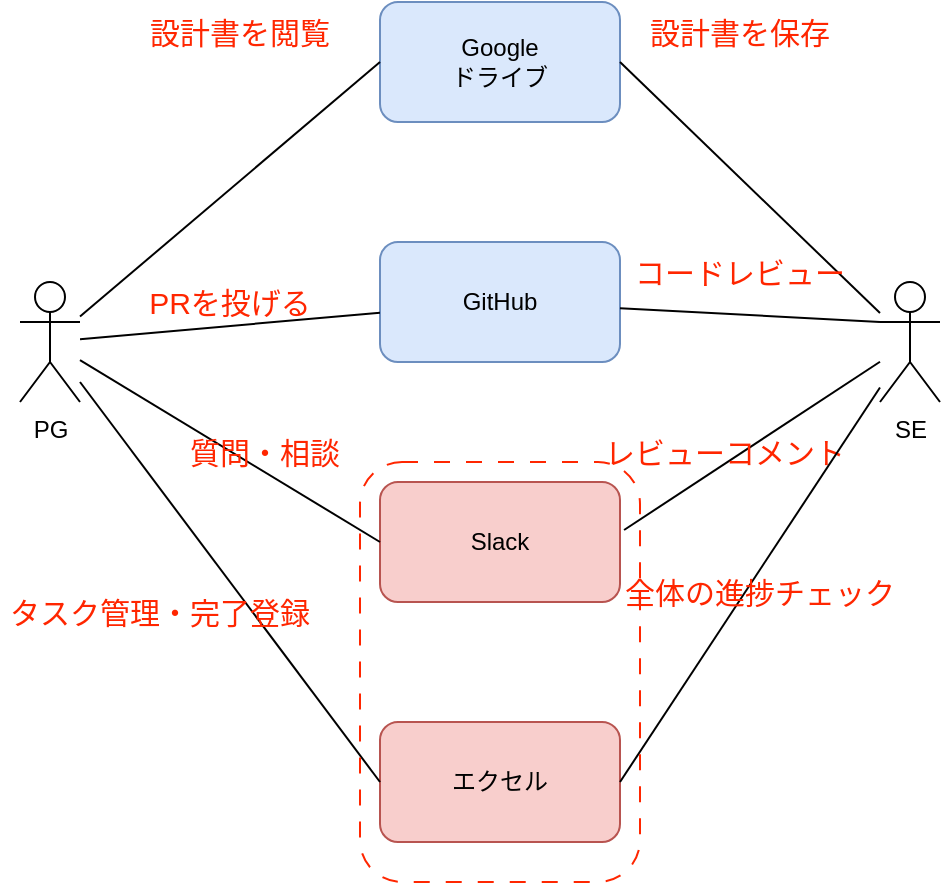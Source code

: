 <mxfile version="22.1.3" type="github">
  <diagram name="ページ1" id="JAHu5KNN9oW4rOjXCWvK">
    <mxGraphModel dx="584" dy="802" grid="1" gridSize="10" guides="1" tooltips="1" connect="1" arrows="1" fold="1" page="1" pageScale="1" pageWidth="827" pageHeight="1169" math="0" shadow="0">
      <root>
        <mxCell id="0" />
        <mxCell id="1" parent="0" />
        <mxCell id="FfyrciRABTonSbXyu3Ht-1" value="PG" style="shape=umlActor;verticalLabelPosition=bottom;verticalAlign=top;html=1;outlineConnect=0;" vertex="1" parent="1">
          <mxGeometry x="130" y="180" width="30" height="60" as="geometry" />
        </mxCell>
        <mxCell id="FfyrciRABTonSbXyu3Ht-4" value="SE" style="shape=umlActor;verticalLabelPosition=bottom;verticalAlign=top;html=1;outlineConnect=0;" vertex="1" parent="1">
          <mxGeometry x="560" y="180" width="30" height="60" as="geometry" />
        </mxCell>
        <mxCell id="FfyrciRABTonSbXyu3Ht-5" value="Google&lt;br&gt;ドライブ" style="rounded=1;whiteSpace=wrap;html=1;fillColor=#dae8fc;strokeColor=#6c8ebf;" vertex="1" parent="1">
          <mxGeometry x="310" y="40" width="120" height="60" as="geometry" />
        </mxCell>
        <mxCell id="FfyrciRABTonSbXyu3Ht-6" value="GitHub" style="rounded=1;whiteSpace=wrap;html=1;fillColor=#dae8fc;strokeColor=#6c8ebf;" vertex="1" parent="1">
          <mxGeometry x="310" y="160" width="120" height="60" as="geometry" />
        </mxCell>
        <mxCell id="FfyrciRABTonSbXyu3Ht-7" value="Slack" style="rounded=1;whiteSpace=wrap;html=1;fillColor=#f8cecc;strokeColor=#b85450;" vertex="1" parent="1">
          <mxGeometry x="310" y="280" width="120" height="60" as="geometry" />
        </mxCell>
        <mxCell id="FfyrciRABTonSbXyu3Ht-8" value="エクセル" style="rounded=1;whiteSpace=wrap;html=1;fillColor=#f8cecc;strokeColor=#b85450;" vertex="1" parent="1">
          <mxGeometry x="310" y="400" width="120" height="60" as="geometry" />
        </mxCell>
        <mxCell id="FfyrciRABTonSbXyu3Ht-9" value="" style="endArrow=none;html=1;rounded=0;entryX=0;entryY=0.5;entryDx=0;entryDy=0;" edge="1" parent="1" source="FfyrciRABTonSbXyu3Ht-1" target="FfyrciRABTonSbXyu3Ht-5">
          <mxGeometry width="50" height="50" relative="1" as="geometry">
            <mxPoint x="330" y="440" as="sourcePoint" />
            <mxPoint x="380" y="390" as="targetPoint" />
          </mxGeometry>
        </mxCell>
        <mxCell id="FfyrciRABTonSbXyu3Ht-10" value="" style="endArrow=none;html=1;rounded=0;exitX=1;exitY=0.5;exitDx=0;exitDy=0;" edge="1" parent="1" source="FfyrciRABTonSbXyu3Ht-5" target="FfyrciRABTonSbXyu3Ht-4">
          <mxGeometry width="50" height="50" relative="1" as="geometry">
            <mxPoint x="330" y="440" as="sourcePoint" />
            <mxPoint x="540" y="230" as="targetPoint" />
          </mxGeometry>
        </mxCell>
        <mxCell id="FfyrciRABTonSbXyu3Ht-11" value="設計書を閲覧" style="text;html=1;strokeColor=none;fillColor=none;align=center;verticalAlign=middle;whiteSpace=wrap;rounded=0;fontColor=#ff2600;fontSize=15;" vertex="1" parent="1">
          <mxGeometry x="190" y="40" width="100" height="30" as="geometry" />
        </mxCell>
        <mxCell id="FfyrciRABTonSbXyu3Ht-12" value="設計書を保存" style="text;html=1;strokeColor=none;fillColor=none;align=center;verticalAlign=middle;whiteSpace=wrap;rounded=0;fontColor=#ff2600;fontSize=15;" vertex="1" parent="1">
          <mxGeometry x="440" y="40" width="100" height="30" as="geometry" />
        </mxCell>
        <mxCell id="FfyrciRABTonSbXyu3Ht-13" value="" style="endArrow=none;html=1;rounded=0;" edge="1" parent="1" source="FfyrciRABTonSbXyu3Ht-1" target="FfyrciRABTonSbXyu3Ht-6">
          <mxGeometry width="50" height="50" relative="1" as="geometry">
            <mxPoint x="170" y="190" as="sourcePoint" />
            <mxPoint x="300" y="190" as="targetPoint" />
          </mxGeometry>
        </mxCell>
        <mxCell id="FfyrciRABTonSbXyu3Ht-14" value="" style="endArrow=none;html=1;rounded=0;entryX=0;entryY=0.333;entryDx=0;entryDy=0;entryPerimeter=0;" edge="1" parent="1" source="FfyrciRABTonSbXyu3Ht-6" target="FfyrciRABTonSbXyu3Ht-4">
          <mxGeometry width="50" height="50" relative="1" as="geometry">
            <mxPoint x="440" y="80" as="sourcePoint" />
            <mxPoint x="570" y="206" as="targetPoint" />
          </mxGeometry>
        </mxCell>
        <mxCell id="FfyrciRABTonSbXyu3Ht-15" value="コードレビュー" style="text;html=1;strokeColor=none;fillColor=none;align=center;verticalAlign=middle;whiteSpace=wrap;rounded=0;fontColor=#ff2600;fontSize=15;" vertex="1" parent="1">
          <mxGeometry x="435" y="160" width="110" height="30" as="geometry" />
        </mxCell>
        <mxCell id="FfyrciRABTonSbXyu3Ht-18" value="PRを投げる" style="text;html=1;strokeColor=none;fillColor=none;align=center;verticalAlign=middle;whiteSpace=wrap;rounded=0;fontColor=#ff2600;fontSize=15;" vertex="1" parent="1">
          <mxGeometry x="180" y="175" width="110" height="30" as="geometry" />
        </mxCell>
        <mxCell id="FfyrciRABTonSbXyu3Ht-19" value="" style="endArrow=none;html=1;rounded=0;exitX=1.017;exitY=0.4;exitDx=0;exitDy=0;exitPerimeter=0;" edge="1" parent="1" source="FfyrciRABTonSbXyu3Ht-7" target="FfyrciRABTonSbXyu3Ht-4">
          <mxGeometry width="50" height="50" relative="1" as="geometry">
            <mxPoint x="440" y="203" as="sourcePoint" />
            <mxPoint x="570" y="210" as="targetPoint" />
          </mxGeometry>
        </mxCell>
        <mxCell id="FfyrciRABTonSbXyu3Ht-20" value="レビューコメント" style="text;html=1;strokeColor=none;fillColor=none;align=center;verticalAlign=middle;whiteSpace=wrap;rounded=0;fontColor=#ff2600;fontSize=15;" vertex="1" parent="1">
          <mxGeometry x="420" y="250" width="125" height="30" as="geometry" />
        </mxCell>
        <mxCell id="FfyrciRABTonSbXyu3Ht-21" value="" style="endArrow=none;html=1;rounded=0;entryX=0;entryY=0.5;entryDx=0;entryDy=0;" edge="1" parent="1" source="FfyrciRABTonSbXyu3Ht-1" target="FfyrciRABTonSbXyu3Ht-7">
          <mxGeometry width="50" height="50" relative="1" as="geometry">
            <mxPoint x="160" y="210" as="sourcePoint" />
            <mxPoint x="320" y="205" as="targetPoint" />
          </mxGeometry>
        </mxCell>
        <mxCell id="FfyrciRABTonSbXyu3Ht-22" value="質問・相談" style="text;html=1;strokeColor=none;fillColor=none;align=center;verticalAlign=middle;whiteSpace=wrap;rounded=0;fontColor=#ff2600;fontSize=15;" vertex="1" parent="1">
          <mxGeometry x="190" y="250" width="125" height="30" as="geometry" />
        </mxCell>
        <mxCell id="FfyrciRABTonSbXyu3Ht-23" value="" style="endArrow=none;html=1;rounded=0;entryX=0;entryY=0.5;entryDx=0;entryDy=0;" edge="1" parent="1" source="FfyrciRABTonSbXyu3Ht-1" target="FfyrciRABTonSbXyu3Ht-8">
          <mxGeometry width="50" height="50" relative="1" as="geometry">
            <mxPoint x="217.5" y="335" as="sourcePoint" />
            <mxPoint x="320" y="320" as="targetPoint" />
          </mxGeometry>
        </mxCell>
        <mxCell id="FfyrciRABTonSbXyu3Ht-24" value="" style="endArrow=none;html=1;rounded=0;exitX=1;exitY=0.5;exitDx=0;exitDy=0;" edge="1" parent="1" source="FfyrciRABTonSbXyu3Ht-8" target="FfyrciRABTonSbXyu3Ht-4">
          <mxGeometry width="50" height="50" relative="1" as="geometry">
            <mxPoint x="442" y="314" as="sourcePoint" />
            <mxPoint x="570" y="230" as="targetPoint" />
          </mxGeometry>
        </mxCell>
        <mxCell id="FfyrciRABTonSbXyu3Ht-26" value="全体の進捗チェック" style="text;html=1;strokeColor=none;fillColor=none;align=center;verticalAlign=middle;whiteSpace=wrap;rounded=0;fontColor=#ff2600;fontSize=15;" vertex="1" parent="1">
          <mxGeometry x="430" y="320" width="140" height="30" as="geometry" />
        </mxCell>
        <mxCell id="FfyrciRABTonSbXyu3Ht-28" value="" style="rounded=1;whiteSpace=wrap;html=1;fillColor=none;strokeColor=#ff2600;dashed=1;dashPattern=8 8;" vertex="1" parent="1">
          <mxGeometry x="300" y="270" width="140" height="210" as="geometry" />
        </mxCell>
        <mxCell id="FfyrciRABTonSbXyu3Ht-29" value="タスク管理・完了登録" style="text;html=1;strokeColor=none;fillColor=none;align=center;verticalAlign=middle;whiteSpace=wrap;rounded=0;fontColor=#ff2600;fontSize=15;" vertex="1" parent="1">
          <mxGeometry x="120" y="330" width="160" height="30" as="geometry" />
        </mxCell>
      </root>
    </mxGraphModel>
  </diagram>
</mxfile>
